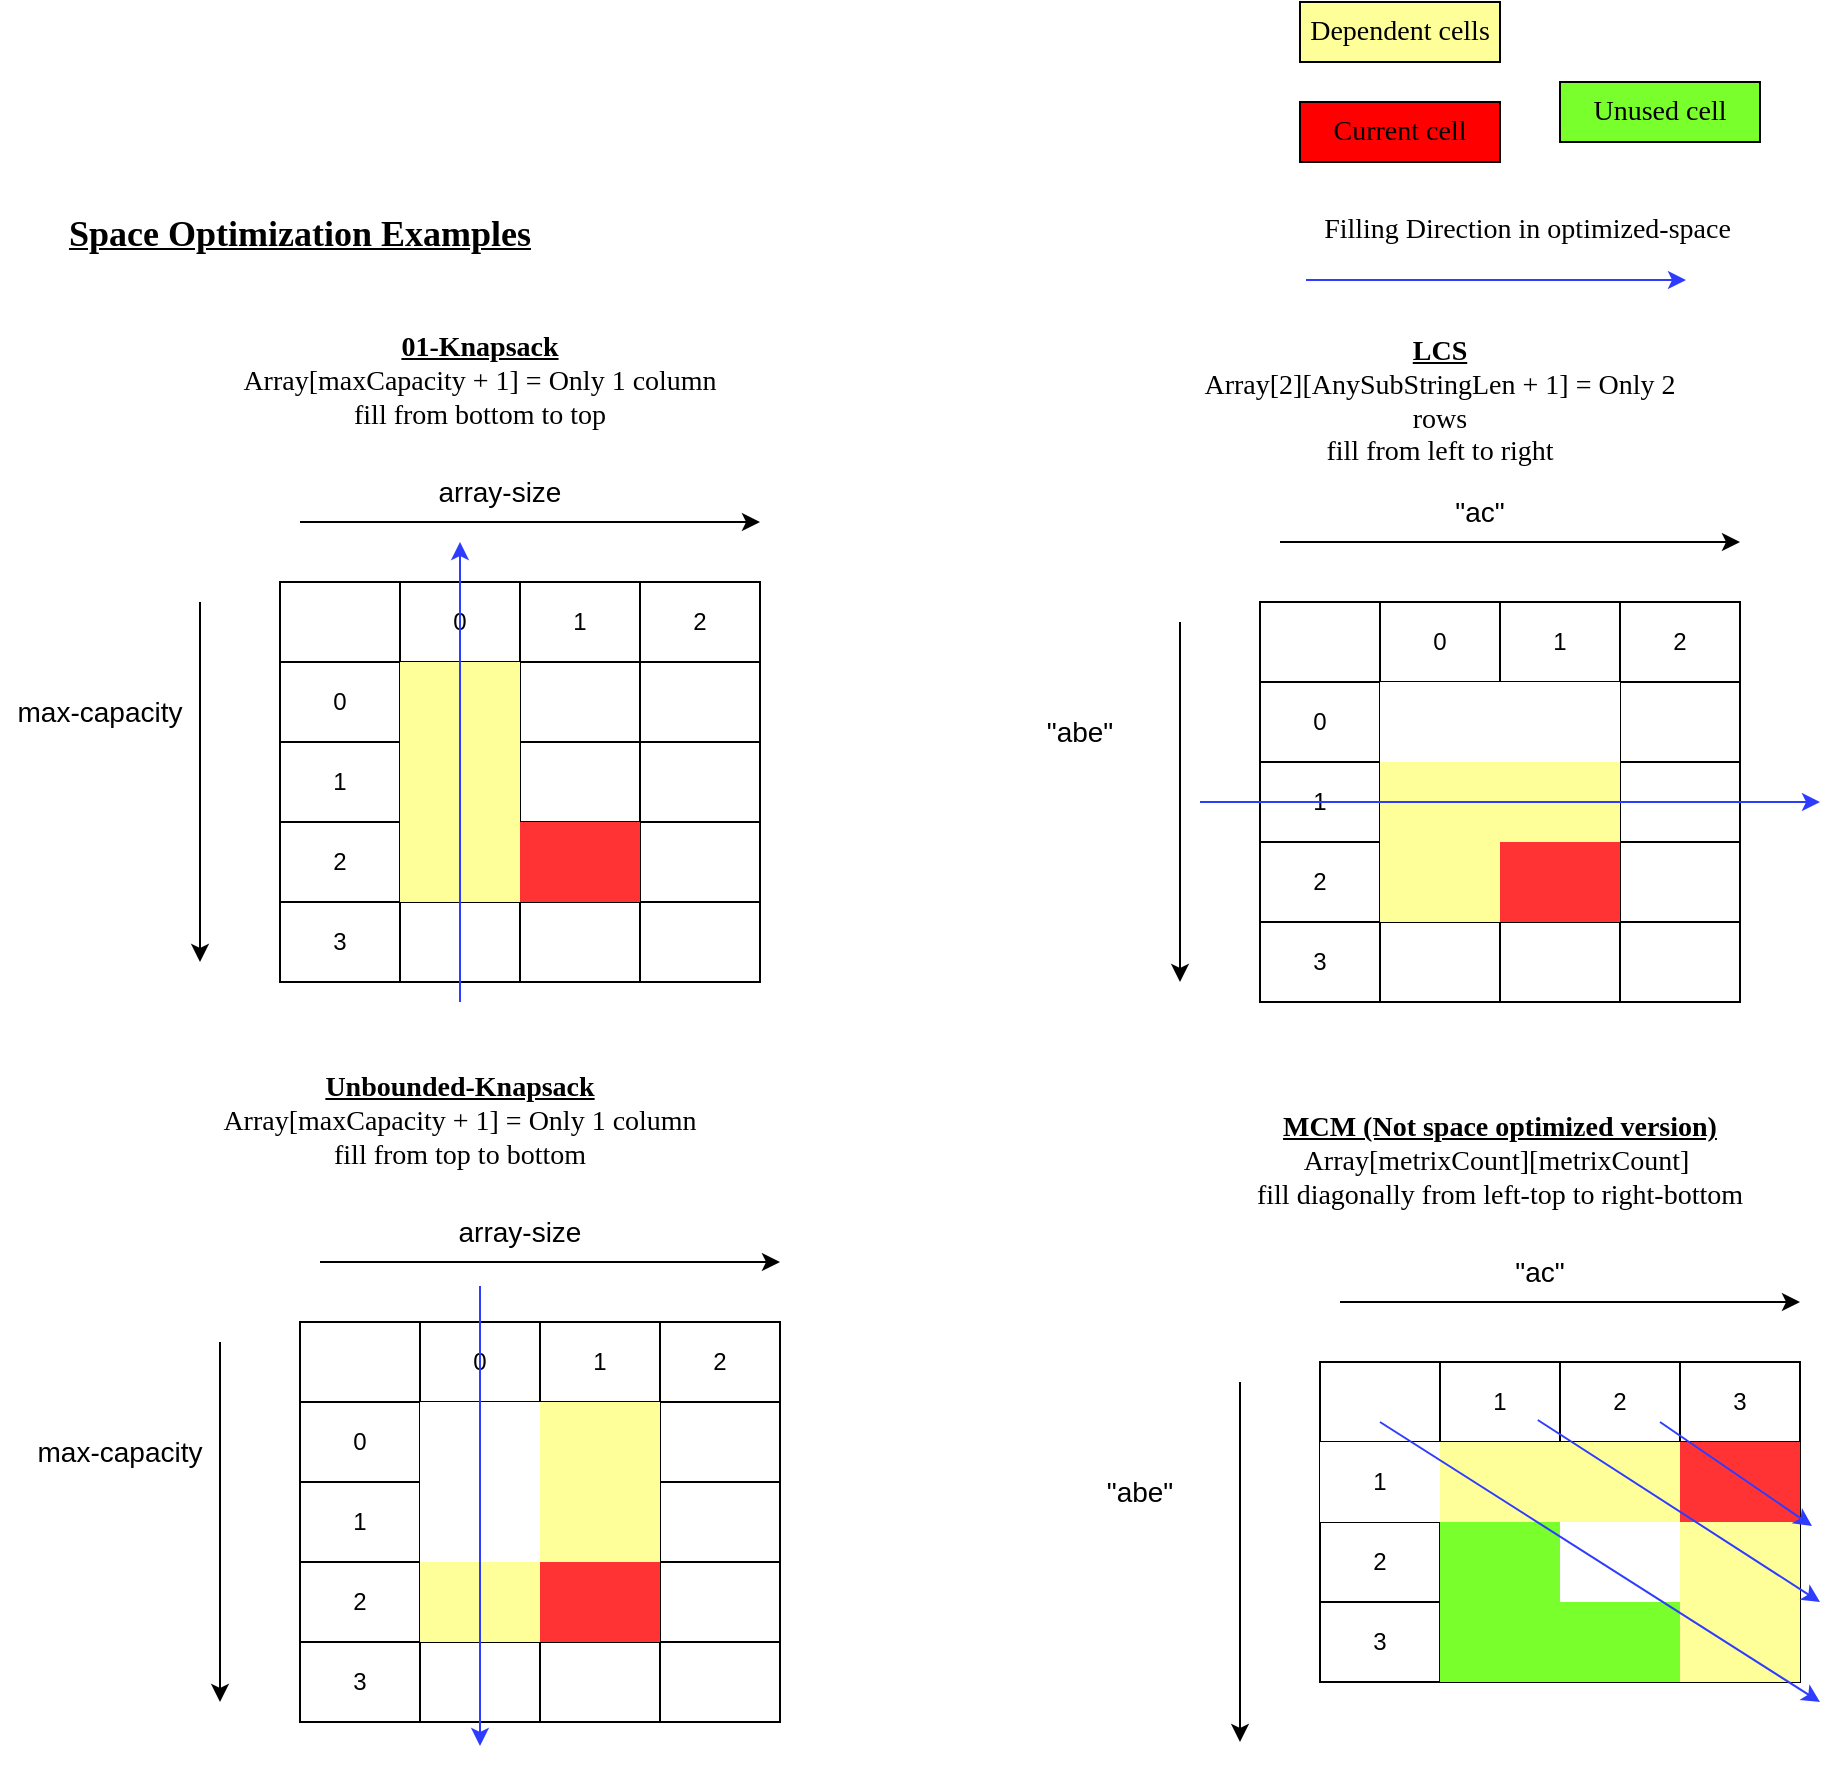 <mxfile version="20.2.7" type="device"><diagram id="mZA6IRbAhoUtHIcAQ96W" name="Page-1"><mxGraphModel dx="1865" dy="1716" grid="1" gridSize="10" guides="1" tooltips="1" connect="1" arrows="1" fold="1" page="1" pageScale="1" pageWidth="827" pageHeight="1169" math="0" shadow="0"><root><mxCell id="0"/><mxCell id="1" parent="0"/><mxCell id="Bcq3GUc6aZ-TP4oI33bh-1" value="" style="shape=table;startSize=0;container=1;collapsible=0;childLayout=tableLayout;" parent="1" vertex="1"><mxGeometry x="80" y="120" width="240" height="200" as="geometry"/></mxCell><mxCell id="Bcq3GUc6aZ-TP4oI33bh-22" value="" style="shape=tableRow;horizontal=0;startSize=0;swimlaneHead=0;swimlaneBody=0;top=0;left=0;bottom=0;right=0;collapsible=0;dropTarget=0;fillColor=none;points=[[0,0.5],[1,0.5]];portConstraint=eastwest;" parent="Bcq3GUc6aZ-TP4oI33bh-1" vertex="1"><mxGeometry width="240" height="40" as="geometry"/></mxCell><mxCell id="Bcq3GUc6aZ-TP4oI33bh-23" value="" style="shape=partialRectangle;html=1;whiteSpace=wrap;connectable=0;overflow=hidden;fillColor=none;top=0;left=0;bottom=0;right=0;pointerEvents=1;" parent="Bcq3GUc6aZ-TP4oI33bh-22" vertex="1"><mxGeometry width="60" height="40" as="geometry"><mxRectangle width="60" height="40" as="alternateBounds"/></mxGeometry></mxCell><mxCell id="Bcq3GUc6aZ-TP4oI33bh-24" value="0" style="shape=partialRectangle;html=1;whiteSpace=wrap;connectable=0;overflow=hidden;fillColor=none;top=0;left=0;bottom=0;right=0;pointerEvents=1;" parent="Bcq3GUc6aZ-TP4oI33bh-22" vertex="1"><mxGeometry x="60" width="60" height="40" as="geometry"><mxRectangle width="60" height="40" as="alternateBounds"/></mxGeometry></mxCell><mxCell id="Bcq3GUc6aZ-TP4oI33bh-25" value="1" style="shape=partialRectangle;html=1;whiteSpace=wrap;connectable=0;overflow=hidden;fillColor=none;top=0;left=0;bottom=0;right=0;pointerEvents=1;" parent="Bcq3GUc6aZ-TP4oI33bh-22" vertex="1"><mxGeometry x="120" width="60" height="40" as="geometry"><mxRectangle width="60" height="40" as="alternateBounds"/></mxGeometry></mxCell><mxCell id="Bcq3GUc6aZ-TP4oI33bh-26" value="2" style="shape=partialRectangle;html=1;whiteSpace=wrap;connectable=0;overflow=hidden;fillColor=none;top=0;left=0;bottom=0;right=0;pointerEvents=1;" parent="Bcq3GUc6aZ-TP4oI33bh-22" vertex="1"><mxGeometry x="180" width="60" height="40" as="geometry"><mxRectangle width="60" height="40" as="alternateBounds"/></mxGeometry></mxCell><mxCell id="Bcq3GUc6aZ-TP4oI33bh-2" value="" style="shape=tableRow;horizontal=0;startSize=0;swimlaneHead=0;swimlaneBody=0;top=0;left=0;bottom=0;right=0;collapsible=0;dropTarget=0;fillColor=none;points=[[0,0.5],[1,0.5]];portConstraint=eastwest;" parent="Bcq3GUc6aZ-TP4oI33bh-1" vertex="1"><mxGeometry y="40" width="240" height="40" as="geometry"/></mxCell><mxCell id="Bcq3GUc6aZ-TP4oI33bh-3" value="0" style="shape=partialRectangle;html=1;whiteSpace=wrap;connectable=0;overflow=hidden;fillColor=none;top=0;left=0;bottom=0;right=0;pointerEvents=1;" parent="Bcq3GUc6aZ-TP4oI33bh-2" vertex="1"><mxGeometry width="60" height="40" as="geometry"><mxRectangle width="60" height="40" as="alternateBounds"/></mxGeometry></mxCell><mxCell id="Bcq3GUc6aZ-TP4oI33bh-4" value="" style="shape=partialRectangle;html=1;whiteSpace=wrap;connectable=0;overflow=hidden;fillColor=#FFFF99;top=0;left=0;bottom=0;right=0;pointerEvents=1;" parent="Bcq3GUc6aZ-TP4oI33bh-2" vertex="1"><mxGeometry x="60" width="60" height="40" as="geometry"><mxRectangle width="60" height="40" as="alternateBounds"/></mxGeometry></mxCell><mxCell id="Bcq3GUc6aZ-TP4oI33bh-5" value="" style="shape=partialRectangle;html=1;whiteSpace=wrap;connectable=0;overflow=hidden;fillColor=none;top=0;left=0;bottom=0;right=0;pointerEvents=1;" parent="Bcq3GUc6aZ-TP4oI33bh-2" vertex="1"><mxGeometry x="120" width="60" height="40" as="geometry"><mxRectangle width="60" height="40" as="alternateBounds"/></mxGeometry></mxCell><mxCell id="Bcq3GUc6aZ-TP4oI33bh-6" value="" style="shape=partialRectangle;html=1;whiteSpace=wrap;connectable=0;overflow=hidden;fillColor=none;top=0;left=0;bottom=0;right=0;pointerEvents=1;" parent="Bcq3GUc6aZ-TP4oI33bh-2" vertex="1"><mxGeometry x="180" width="60" height="40" as="geometry"><mxRectangle width="60" height="40" as="alternateBounds"/></mxGeometry></mxCell><mxCell id="Bcq3GUc6aZ-TP4oI33bh-7" value="" style="shape=tableRow;horizontal=0;startSize=0;swimlaneHead=0;swimlaneBody=0;top=0;left=0;bottom=0;right=0;collapsible=0;dropTarget=0;fillColor=none;points=[[0,0.5],[1,0.5]];portConstraint=eastwest;" parent="Bcq3GUc6aZ-TP4oI33bh-1" vertex="1"><mxGeometry y="80" width="240" height="40" as="geometry"/></mxCell><mxCell id="Bcq3GUc6aZ-TP4oI33bh-8" value="1" style="shape=partialRectangle;html=1;whiteSpace=wrap;connectable=0;overflow=hidden;fillColor=none;top=0;left=0;bottom=0;right=0;pointerEvents=1;" parent="Bcq3GUc6aZ-TP4oI33bh-7" vertex="1"><mxGeometry width="60" height="40" as="geometry"><mxRectangle width="60" height="40" as="alternateBounds"/></mxGeometry></mxCell><mxCell id="Bcq3GUc6aZ-TP4oI33bh-9" value="" style="shape=partialRectangle;html=1;whiteSpace=wrap;connectable=0;overflow=hidden;fillColor=#FFFF99;top=0;left=0;bottom=0;right=0;pointerEvents=1;" parent="Bcq3GUc6aZ-TP4oI33bh-7" vertex="1"><mxGeometry x="60" width="60" height="40" as="geometry"><mxRectangle width="60" height="40" as="alternateBounds"/></mxGeometry></mxCell><mxCell id="Bcq3GUc6aZ-TP4oI33bh-10" value="" style="shape=partialRectangle;html=1;whiteSpace=wrap;connectable=0;overflow=hidden;fillColor=none;top=0;left=0;bottom=0;right=0;pointerEvents=1;" parent="Bcq3GUc6aZ-TP4oI33bh-7" vertex="1"><mxGeometry x="120" width="60" height="40" as="geometry"><mxRectangle width="60" height="40" as="alternateBounds"/></mxGeometry></mxCell><mxCell id="Bcq3GUc6aZ-TP4oI33bh-11" value="" style="shape=partialRectangle;html=1;whiteSpace=wrap;connectable=0;overflow=hidden;fillColor=none;top=0;left=0;bottom=0;right=0;pointerEvents=1;" parent="Bcq3GUc6aZ-TP4oI33bh-7" vertex="1"><mxGeometry x="180" width="60" height="40" as="geometry"><mxRectangle width="60" height="40" as="alternateBounds"/></mxGeometry></mxCell><mxCell id="Bcq3GUc6aZ-TP4oI33bh-12" value="" style="shape=tableRow;horizontal=0;startSize=0;swimlaneHead=0;swimlaneBody=0;top=0;left=0;bottom=0;right=0;collapsible=0;dropTarget=0;fillColor=none;points=[[0,0.5],[1,0.5]];portConstraint=eastwest;strokeColor=#000000;" parent="Bcq3GUc6aZ-TP4oI33bh-1" vertex="1"><mxGeometry y="120" width="240" height="40" as="geometry"/></mxCell><mxCell id="Bcq3GUc6aZ-TP4oI33bh-13" value="2" style="shape=partialRectangle;html=1;whiteSpace=wrap;connectable=0;overflow=hidden;fillColor=none;top=0;left=0;bottom=0;right=0;pointerEvents=1;" parent="Bcq3GUc6aZ-TP4oI33bh-12" vertex="1"><mxGeometry width="60" height="40" as="geometry"><mxRectangle width="60" height="40" as="alternateBounds"/></mxGeometry></mxCell><mxCell id="Bcq3GUc6aZ-TP4oI33bh-14" value="" style="shape=partialRectangle;html=1;whiteSpace=wrap;connectable=0;overflow=hidden;fillColor=#FFFF99;top=0;left=0;bottom=0;right=0;pointerEvents=1;" parent="Bcq3GUc6aZ-TP4oI33bh-12" vertex="1"><mxGeometry x="60" width="60" height="40" as="geometry"><mxRectangle width="60" height="40" as="alternateBounds"/></mxGeometry></mxCell><mxCell id="Bcq3GUc6aZ-TP4oI33bh-15" value="" style="shape=partialRectangle;html=1;whiteSpace=wrap;connectable=0;overflow=hidden;fillColor=#FF3333;top=0;left=0;bottom=0;right=0;pointerEvents=1;" parent="Bcq3GUc6aZ-TP4oI33bh-12" vertex="1"><mxGeometry x="120" width="60" height="40" as="geometry"><mxRectangle width="60" height="40" as="alternateBounds"/></mxGeometry></mxCell><mxCell id="Bcq3GUc6aZ-TP4oI33bh-16" value="" style="shape=partialRectangle;html=1;whiteSpace=wrap;connectable=0;overflow=hidden;fillColor=none;top=0;left=0;bottom=0;right=0;pointerEvents=1;" parent="Bcq3GUc6aZ-TP4oI33bh-12" vertex="1"><mxGeometry x="180" width="60" height="40" as="geometry"><mxRectangle width="60" height="40" as="alternateBounds"/></mxGeometry></mxCell><mxCell id="Bcq3GUc6aZ-TP4oI33bh-17" value="" style="shape=tableRow;horizontal=0;startSize=0;swimlaneHead=0;swimlaneBody=0;top=0;left=0;bottom=0;right=0;collapsible=0;dropTarget=0;fillColor=none;points=[[0,0.5],[1,0.5]];portConstraint=eastwest;" parent="Bcq3GUc6aZ-TP4oI33bh-1" vertex="1"><mxGeometry y="160" width="240" height="40" as="geometry"/></mxCell><mxCell id="Bcq3GUc6aZ-TP4oI33bh-18" value="3" style="shape=partialRectangle;html=1;whiteSpace=wrap;connectable=0;overflow=hidden;fillColor=none;top=0;left=0;bottom=0;right=0;pointerEvents=1;" parent="Bcq3GUc6aZ-TP4oI33bh-17" vertex="1"><mxGeometry width="60" height="40" as="geometry"><mxRectangle width="60" height="40" as="alternateBounds"/></mxGeometry></mxCell><mxCell id="Bcq3GUc6aZ-TP4oI33bh-19" value="" style="shape=partialRectangle;html=1;whiteSpace=wrap;connectable=0;overflow=hidden;fillColor=none;top=0;left=0;bottom=0;right=0;pointerEvents=1;" parent="Bcq3GUc6aZ-TP4oI33bh-17" vertex="1"><mxGeometry x="60" width="60" height="40" as="geometry"><mxRectangle width="60" height="40" as="alternateBounds"/></mxGeometry></mxCell><mxCell id="Bcq3GUc6aZ-TP4oI33bh-20" value="" style="shape=partialRectangle;html=1;whiteSpace=wrap;connectable=0;overflow=hidden;fillColor=none;top=0;left=0;bottom=0;right=0;pointerEvents=1;" parent="Bcq3GUc6aZ-TP4oI33bh-17" vertex="1"><mxGeometry x="120" width="60" height="40" as="geometry"><mxRectangle width="60" height="40" as="alternateBounds"/></mxGeometry></mxCell><mxCell id="Bcq3GUc6aZ-TP4oI33bh-21" value="" style="shape=partialRectangle;html=1;whiteSpace=wrap;connectable=0;overflow=hidden;fillColor=none;top=0;left=0;bottom=0;right=0;pointerEvents=1;" parent="Bcq3GUc6aZ-TP4oI33bh-17" vertex="1"><mxGeometry x="180" width="60" height="40" as="geometry"><mxRectangle width="60" height="40" as="alternateBounds"/></mxGeometry></mxCell><mxCell id="Bcq3GUc6aZ-TP4oI33bh-27" value="" style="endArrow=classic;html=1;rounded=0;" parent="1" edge="1"><mxGeometry width="50" height="50" relative="1" as="geometry"><mxPoint x="40" y="130" as="sourcePoint"/><mxPoint x="40" y="310" as="targetPoint"/></mxGeometry></mxCell><mxCell id="Bcq3GUc6aZ-TP4oI33bh-28" value="" style="endArrow=classic;html=1;rounded=0;" parent="1" edge="1"><mxGeometry width="50" height="50" relative="1" as="geometry"><mxPoint x="90" y="90" as="sourcePoint"/><mxPoint x="320" y="90" as="targetPoint"/></mxGeometry></mxCell><mxCell id="Bcq3GUc6aZ-TP4oI33bh-29" value="&lt;font style=&quot;font-size: 14px;&quot;&gt;array-size&lt;/font&gt;" style="text;html=1;strokeColor=none;fillColor=none;align=center;verticalAlign=middle;whiteSpace=wrap;rounded=0;" parent="1" vertex="1"><mxGeometry x="140" y="60" width="100" height="30" as="geometry"/></mxCell><mxCell id="Bcq3GUc6aZ-TP4oI33bh-30" value="&lt;font style=&quot;font-size: 14px;&quot;&gt;max-capacity&lt;/font&gt;" style="text;html=1;strokeColor=none;fillColor=none;align=center;verticalAlign=middle;whiteSpace=wrap;rounded=0;" parent="1" vertex="1"><mxGeometry x="-60" y="170" width="100" height="30" as="geometry"/></mxCell><mxCell id="Bcq3GUc6aZ-TP4oI33bh-31" value="&lt;b&gt;&lt;u&gt;&lt;font style=&quot;font-size: 18px;&quot;&gt;Space Optimization Examples&lt;br&gt;&lt;/font&gt;&lt;br&gt;&lt;/u&gt;&lt;/b&gt;" style="text;html=1;strokeColor=none;fillColor=none;align=center;verticalAlign=middle;whiteSpace=wrap;rounded=0;fontFamily=Garamond;fontSize=14;" parent="1" vertex="1"><mxGeometry x="-40" y="-60" width="260" height="30" as="geometry"/></mxCell><mxCell id="Bcq3GUc6aZ-TP4oI33bh-32" value="Dependent cells" style="rounded=0;whiteSpace=wrap;html=1;fontFamily=Garamond;fontSize=14;strokeColor=#000000;fillColor=#FFFF99;" parent="1" vertex="1"><mxGeometry x="590" y="-170" width="100" height="30" as="geometry"/></mxCell><mxCell id="Bcq3GUc6aZ-TP4oI33bh-33" value="Current cell" style="rounded=0;whiteSpace=wrap;html=1;fontFamily=Garamond;fontSize=14;strokeColor=#000000;fillColor=#FF0000;" parent="1" vertex="1"><mxGeometry x="590" y="-120" width="100" height="30" as="geometry"/></mxCell><mxCell id="Bcq3GUc6aZ-TP4oI33bh-34" value="&lt;b style=&quot;text-decoration-line: underline;&quot;&gt;01-Knapsack&lt;/b&gt;&lt;br&gt;Array[maxCapacity&amp;nbsp;+ 1] = Only 1 column&lt;br&gt;fill from bottom to top" style="text;html=1;strokeColor=none;fillColor=none;align=center;verticalAlign=middle;whiteSpace=wrap;rounded=0;fontFamily=Garamond;fontSize=14;" parent="1" vertex="1"><mxGeometry x="50" y="-10" width="260" height="60" as="geometry"/></mxCell><mxCell id="Bcq3GUc6aZ-TP4oI33bh-35" value="" style="endArrow=classic;html=1;rounded=0;fontFamily=Garamond;fontSize=14;fillColor=#1003FF;strokeColor=#2E3CFF;" parent="1" edge="1"><mxGeometry width="50" height="50" relative="1" as="geometry"><mxPoint x="593" y="-31" as="sourcePoint"/><mxPoint x="783" y="-31" as="targetPoint"/></mxGeometry></mxCell><mxCell id="Bcq3GUc6aZ-TP4oI33bh-36" value="Filling Direction in optimized-space&amp;nbsp;" style="text;html=1;align=center;verticalAlign=middle;resizable=0;points=[];autosize=1;strokeColor=none;fillColor=none;fontSize=14;fontFamily=Garamond;" parent="1" vertex="1"><mxGeometry x="595" y="-71" width="220" height="30" as="geometry"/></mxCell><mxCell id="Bcq3GUc6aZ-TP4oI33bh-37" value="" style="endArrow=classic;html=1;rounded=0;fontFamily=Garamond;fontSize=14;fillColor=#1003FF;strokeColor=#2E3CFF;" parent="1" edge="1"><mxGeometry width="50" height="50" relative="1" as="geometry"><mxPoint x="170" y="330" as="sourcePoint"/><mxPoint x="170" y="100" as="targetPoint"/></mxGeometry></mxCell><mxCell id="Bcq3GUc6aZ-TP4oI33bh-38" value="" style="shape=table;startSize=0;container=1;collapsible=0;childLayout=tableLayout;" parent="1" vertex="1"><mxGeometry x="90" y="490" width="240" height="200" as="geometry"/></mxCell><mxCell id="Bcq3GUc6aZ-TP4oI33bh-39" value="" style="shape=tableRow;horizontal=0;startSize=0;swimlaneHead=0;swimlaneBody=0;top=0;left=0;bottom=0;right=0;collapsible=0;dropTarget=0;fillColor=none;points=[[0,0.5],[1,0.5]];portConstraint=eastwest;" parent="Bcq3GUc6aZ-TP4oI33bh-38" vertex="1"><mxGeometry width="240" height="40" as="geometry"/></mxCell><mxCell id="Bcq3GUc6aZ-TP4oI33bh-40" value="" style="shape=partialRectangle;html=1;whiteSpace=wrap;connectable=0;overflow=hidden;fillColor=none;top=0;left=0;bottom=0;right=0;pointerEvents=1;" parent="Bcq3GUc6aZ-TP4oI33bh-39" vertex="1"><mxGeometry width="60" height="40" as="geometry"><mxRectangle width="60" height="40" as="alternateBounds"/></mxGeometry></mxCell><mxCell id="Bcq3GUc6aZ-TP4oI33bh-41" value="0" style="shape=partialRectangle;html=1;whiteSpace=wrap;connectable=0;overflow=hidden;fillColor=none;top=0;left=0;bottom=0;right=0;pointerEvents=1;" parent="Bcq3GUc6aZ-TP4oI33bh-39" vertex="1"><mxGeometry x="60" width="60" height="40" as="geometry"><mxRectangle width="60" height="40" as="alternateBounds"/></mxGeometry></mxCell><mxCell id="Bcq3GUc6aZ-TP4oI33bh-42" value="1" style="shape=partialRectangle;html=1;whiteSpace=wrap;connectable=0;overflow=hidden;fillColor=none;top=0;left=0;bottom=0;right=0;pointerEvents=1;" parent="Bcq3GUc6aZ-TP4oI33bh-39" vertex="1"><mxGeometry x="120" width="60" height="40" as="geometry"><mxRectangle width="60" height="40" as="alternateBounds"/></mxGeometry></mxCell><mxCell id="Bcq3GUc6aZ-TP4oI33bh-43" value="2" style="shape=partialRectangle;html=1;whiteSpace=wrap;connectable=0;overflow=hidden;fillColor=none;top=0;left=0;bottom=0;right=0;pointerEvents=1;" parent="Bcq3GUc6aZ-TP4oI33bh-39" vertex="1"><mxGeometry x="180" width="60" height="40" as="geometry"><mxRectangle width="60" height="40" as="alternateBounds"/></mxGeometry></mxCell><mxCell id="Bcq3GUc6aZ-TP4oI33bh-44" value="" style="shape=tableRow;horizontal=0;startSize=0;swimlaneHead=0;swimlaneBody=0;top=0;left=0;bottom=0;right=0;collapsible=0;dropTarget=0;fillColor=none;points=[[0,0.5],[1,0.5]];portConstraint=eastwest;" parent="Bcq3GUc6aZ-TP4oI33bh-38" vertex="1"><mxGeometry y="40" width="240" height="40" as="geometry"/></mxCell><mxCell id="Bcq3GUc6aZ-TP4oI33bh-45" value="0" style="shape=partialRectangle;html=1;whiteSpace=wrap;connectable=0;overflow=hidden;fillColor=none;top=0;left=0;bottom=0;right=0;pointerEvents=1;" parent="Bcq3GUc6aZ-TP4oI33bh-44" vertex="1"><mxGeometry width="60" height="40" as="geometry"><mxRectangle width="60" height="40" as="alternateBounds"/></mxGeometry></mxCell><mxCell id="Bcq3GUc6aZ-TP4oI33bh-46" value="" style="shape=partialRectangle;html=1;whiteSpace=wrap;connectable=0;overflow=hidden;fillColor=#FFFFFF;top=0;left=0;bottom=0;right=0;pointerEvents=1;" parent="Bcq3GUc6aZ-TP4oI33bh-44" vertex="1"><mxGeometry x="60" width="60" height="40" as="geometry"><mxRectangle width="60" height="40" as="alternateBounds"/></mxGeometry></mxCell><mxCell id="Bcq3GUc6aZ-TP4oI33bh-47" value="" style="shape=partialRectangle;html=1;whiteSpace=wrap;connectable=0;overflow=hidden;fillColor=#FFFF99;top=0;left=0;bottom=0;right=0;pointerEvents=1;" parent="Bcq3GUc6aZ-TP4oI33bh-44" vertex="1"><mxGeometry x="120" width="60" height="40" as="geometry"><mxRectangle width="60" height="40" as="alternateBounds"/></mxGeometry></mxCell><mxCell id="Bcq3GUc6aZ-TP4oI33bh-48" value="" style="shape=partialRectangle;html=1;whiteSpace=wrap;connectable=0;overflow=hidden;fillColor=none;top=0;left=0;bottom=0;right=0;pointerEvents=1;" parent="Bcq3GUc6aZ-TP4oI33bh-44" vertex="1"><mxGeometry x="180" width="60" height="40" as="geometry"><mxRectangle width="60" height="40" as="alternateBounds"/></mxGeometry></mxCell><mxCell id="Bcq3GUc6aZ-TP4oI33bh-49" value="" style="shape=tableRow;horizontal=0;startSize=0;swimlaneHead=0;swimlaneBody=0;top=0;left=0;bottom=0;right=0;collapsible=0;dropTarget=0;fillColor=none;points=[[0,0.5],[1,0.5]];portConstraint=eastwest;" parent="Bcq3GUc6aZ-TP4oI33bh-38" vertex="1"><mxGeometry y="80" width="240" height="40" as="geometry"/></mxCell><mxCell id="Bcq3GUc6aZ-TP4oI33bh-50" value="1" style="shape=partialRectangle;html=1;whiteSpace=wrap;connectable=0;overflow=hidden;fillColor=none;top=0;left=0;bottom=0;right=0;pointerEvents=1;" parent="Bcq3GUc6aZ-TP4oI33bh-49" vertex="1"><mxGeometry width="60" height="40" as="geometry"><mxRectangle width="60" height="40" as="alternateBounds"/></mxGeometry></mxCell><mxCell id="Bcq3GUc6aZ-TP4oI33bh-51" value="" style="shape=partialRectangle;html=1;whiteSpace=wrap;connectable=0;overflow=hidden;fillColor=#FFFFFF;top=0;left=0;bottom=0;right=0;pointerEvents=1;" parent="Bcq3GUc6aZ-TP4oI33bh-49" vertex="1"><mxGeometry x="60" width="60" height="40" as="geometry"><mxRectangle width="60" height="40" as="alternateBounds"/></mxGeometry></mxCell><mxCell id="Bcq3GUc6aZ-TP4oI33bh-52" value="" style="shape=partialRectangle;html=1;whiteSpace=wrap;connectable=0;overflow=hidden;fillColor=#FFFF99;top=0;left=0;bottom=0;right=0;pointerEvents=1;" parent="Bcq3GUc6aZ-TP4oI33bh-49" vertex="1"><mxGeometry x="120" width="60" height="40" as="geometry"><mxRectangle width="60" height="40" as="alternateBounds"/></mxGeometry></mxCell><mxCell id="Bcq3GUc6aZ-TP4oI33bh-53" value="" style="shape=partialRectangle;html=1;whiteSpace=wrap;connectable=0;overflow=hidden;fillColor=none;top=0;left=0;bottom=0;right=0;pointerEvents=1;" parent="Bcq3GUc6aZ-TP4oI33bh-49" vertex="1"><mxGeometry x="180" width="60" height="40" as="geometry"><mxRectangle width="60" height="40" as="alternateBounds"/></mxGeometry></mxCell><mxCell id="Bcq3GUc6aZ-TP4oI33bh-54" value="" style="shape=tableRow;horizontal=0;startSize=0;swimlaneHead=0;swimlaneBody=0;top=0;left=0;bottom=0;right=0;collapsible=0;dropTarget=0;fillColor=none;points=[[0,0.5],[1,0.5]];portConstraint=eastwest;strokeColor=#000000;" parent="Bcq3GUc6aZ-TP4oI33bh-38" vertex="1"><mxGeometry y="120" width="240" height="40" as="geometry"/></mxCell><mxCell id="Bcq3GUc6aZ-TP4oI33bh-55" value="2" style="shape=partialRectangle;html=1;whiteSpace=wrap;connectable=0;overflow=hidden;fillColor=none;top=0;left=0;bottom=0;right=0;pointerEvents=1;" parent="Bcq3GUc6aZ-TP4oI33bh-54" vertex="1"><mxGeometry width="60" height="40" as="geometry"><mxRectangle width="60" height="40" as="alternateBounds"/></mxGeometry></mxCell><mxCell id="Bcq3GUc6aZ-TP4oI33bh-56" value="" style="shape=partialRectangle;html=1;whiteSpace=wrap;connectable=0;overflow=hidden;fillColor=#FFFF99;top=0;left=0;bottom=0;right=0;pointerEvents=1;" parent="Bcq3GUc6aZ-TP4oI33bh-54" vertex="1"><mxGeometry x="60" width="60" height="40" as="geometry"><mxRectangle width="60" height="40" as="alternateBounds"/></mxGeometry></mxCell><mxCell id="Bcq3GUc6aZ-TP4oI33bh-57" value="" style="shape=partialRectangle;html=1;whiteSpace=wrap;connectable=0;overflow=hidden;fillColor=#FF3333;top=0;left=0;bottom=0;right=0;pointerEvents=1;" parent="Bcq3GUc6aZ-TP4oI33bh-54" vertex="1"><mxGeometry x="120" width="60" height="40" as="geometry"><mxRectangle width="60" height="40" as="alternateBounds"/></mxGeometry></mxCell><mxCell id="Bcq3GUc6aZ-TP4oI33bh-58" value="" style="shape=partialRectangle;html=1;whiteSpace=wrap;connectable=0;overflow=hidden;fillColor=none;top=0;left=0;bottom=0;right=0;pointerEvents=1;" parent="Bcq3GUc6aZ-TP4oI33bh-54" vertex="1"><mxGeometry x="180" width="60" height="40" as="geometry"><mxRectangle width="60" height="40" as="alternateBounds"/></mxGeometry></mxCell><mxCell id="Bcq3GUc6aZ-TP4oI33bh-59" value="" style="shape=tableRow;horizontal=0;startSize=0;swimlaneHead=0;swimlaneBody=0;top=0;left=0;bottom=0;right=0;collapsible=0;dropTarget=0;fillColor=none;points=[[0,0.5],[1,0.5]];portConstraint=eastwest;" parent="Bcq3GUc6aZ-TP4oI33bh-38" vertex="1"><mxGeometry y="160" width="240" height="40" as="geometry"/></mxCell><mxCell id="Bcq3GUc6aZ-TP4oI33bh-60" value="3" style="shape=partialRectangle;html=1;whiteSpace=wrap;connectable=0;overflow=hidden;fillColor=none;top=0;left=0;bottom=0;right=0;pointerEvents=1;" parent="Bcq3GUc6aZ-TP4oI33bh-59" vertex="1"><mxGeometry width="60" height="40" as="geometry"><mxRectangle width="60" height="40" as="alternateBounds"/></mxGeometry></mxCell><mxCell id="Bcq3GUc6aZ-TP4oI33bh-61" value="" style="shape=partialRectangle;html=1;whiteSpace=wrap;connectable=0;overflow=hidden;fillColor=none;top=0;left=0;bottom=0;right=0;pointerEvents=1;" parent="Bcq3GUc6aZ-TP4oI33bh-59" vertex="1"><mxGeometry x="60" width="60" height="40" as="geometry"><mxRectangle width="60" height="40" as="alternateBounds"/></mxGeometry></mxCell><mxCell id="Bcq3GUc6aZ-TP4oI33bh-62" value="" style="shape=partialRectangle;html=1;whiteSpace=wrap;connectable=0;overflow=hidden;fillColor=none;top=0;left=0;bottom=0;right=0;pointerEvents=1;" parent="Bcq3GUc6aZ-TP4oI33bh-59" vertex="1"><mxGeometry x="120" width="60" height="40" as="geometry"><mxRectangle width="60" height="40" as="alternateBounds"/></mxGeometry></mxCell><mxCell id="Bcq3GUc6aZ-TP4oI33bh-63" value="" style="shape=partialRectangle;html=1;whiteSpace=wrap;connectable=0;overflow=hidden;fillColor=none;top=0;left=0;bottom=0;right=0;pointerEvents=1;" parent="Bcq3GUc6aZ-TP4oI33bh-59" vertex="1"><mxGeometry x="180" width="60" height="40" as="geometry"><mxRectangle width="60" height="40" as="alternateBounds"/></mxGeometry></mxCell><mxCell id="Bcq3GUc6aZ-TP4oI33bh-64" value="" style="endArrow=classic;html=1;rounded=0;" parent="1" edge="1"><mxGeometry width="50" height="50" relative="1" as="geometry"><mxPoint x="50" y="500" as="sourcePoint"/><mxPoint x="50" y="680" as="targetPoint"/></mxGeometry></mxCell><mxCell id="Bcq3GUc6aZ-TP4oI33bh-65" value="" style="endArrow=classic;html=1;rounded=0;" parent="1" edge="1"><mxGeometry width="50" height="50" relative="1" as="geometry"><mxPoint x="100" y="460" as="sourcePoint"/><mxPoint x="330" y="460" as="targetPoint"/></mxGeometry></mxCell><mxCell id="Bcq3GUc6aZ-TP4oI33bh-66" value="&lt;font style=&quot;font-size: 14px;&quot;&gt;array-size&lt;/font&gt;" style="text;html=1;strokeColor=none;fillColor=none;align=center;verticalAlign=middle;whiteSpace=wrap;rounded=0;" parent="1" vertex="1"><mxGeometry x="150" y="430" width="100" height="30" as="geometry"/></mxCell><mxCell id="Bcq3GUc6aZ-TP4oI33bh-67" value="&lt;font style=&quot;font-size: 14px;&quot;&gt;max-capacity&lt;/font&gt;" style="text;html=1;strokeColor=none;fillColor=none;align=center;verticalAlign=middle;whiteSpace=wrap;rounded=0;" parent="1" vertex="1"><mxGeometry x="-50" y="540" width="100" height="30" as="geometry"/></mxCell><mxCell id="Bcq3GUc6aZ-TP4oI33bh-68" value="&lt;b style=&quot;text-decoration-line: underline;&quot;&gt;Unbounded-Knapsack&lt;/b&gt;&lt;br&gt;Array[maxCapacity&amp;nbsp;+ 1] = Only 1 column&lt;br&gt;fill from top to bottom" style="text;html=1;strokeColor=none;fillColor=none;align=center;verticalAlign=middle;whiteSpace=wrap;rounded=0;fontFamily=Garamond;fontSize=14;" parent="1" vertex="1"><mxGeometry x="40" y="360" width="260" height="60" as="geometry"/></mxCell><mxCell id="Bcq3GUc6aZ-TP4oI33bh-69" value="" style="endArrow=classic;html=1;rounded=0;fontFamily=Garamond;fontSize=14;fillColor=#1003FF;strokeColor=#2E3CFF;" parent="1" edge="1"><mxGeometry width="50" height="50" relative="1" as="geometry"><mxPoint x="180" y="472" as="sourcePoint"/><mxPoint x="180" y="702" as="targetPoint"/></mxGeometry></mxCell><mxCell id="eMwWdETWBn8oYECc5cUK-3" value="" style="shape=table;startSize=0;container=1;collapsible=0;childLayout=tableLayout;" parent="1" vertex="1"><mxGeometry x="570" y="130" width="240" height="200" as="geometry"/></mxCell><mxCell id="eMwWdETWBn8oYECc5cUK-4" value="" style="shape=tableRow;horizontal=0;startSize=0;swimlaneHead=0;swimlaneBody=0;top=0;left=0;bottom=0;right=0;collapsible=0;dropTarget=0;fillColor=none;points=[[0,0.5],[1,0.5]];portConstraint=eastwest;" parent="eMwWdETWBn8oYECc5cUK-3" vertex="1"><mxGeometry width="240" height="40" as="geometry"/></mxCell><mxCell id="eMwWdETWBn8oYECc5cUK-5" value="" style="shape=partialRectangle;html=1;whiteSpace=wrap;connectable=0;overflow=hidden;fillColor=none;top=0;left=0;bottom=0;right=0;pointerEvents=1;" parent="eMwWdETWBn8oYECc5cUK-4" vertex="1"><mxGeometry width="60" height="40" as="geometry"><mxRectangle width="60" height="40" as="alternateBounds"/></mxGeometry></mxCell><mxCell id="eMwWdETWBn8oYECc5cUK-6" value="0" style="shape=partialRectangle;html=1;whiteSpace=wrap;connectable=0;overflow=hidden;fillColor=none;top=0;left=0;bottom=0;right=0;pointerEvents=1;" parent="eMwWdETWBn8oYECc5cUK-4" vertex="1"><mxGeometry x="60" width="60" height="40" as="geometry"><mxRectangle width="60" height="40" as="alternateBounds"/></mxGeometry></mxCell><mxCell id="eMwWdETWBn8oYECc5cUK-7" value="1" style="shape=partialRectangle;html=1;whiteSpace=wrap;connectable=0;overflow=hidden;fillColor=none;top=0;left=0;bottom=0;right=0;pointerEvents=1;" parent="eMwWdETWBn8oYECc5cUK-4" vertex="1"><mxGeometry x="120" width="60" height="40" as="geometry"><mxRectangle width="60" height="40" as="alternateBounds"/></mxGeometry></mxCell><mxCell id="eMwWdETWBn8oYECc5cUK-8" value="2" style="shape=partialRectangle;html=1;whiteSpace=wrap;connectable=0;overflow=hidden;fillColor=none;top=0;left=0;bottom=0;right=0;pointerEvents=1;" parent="eMwWdETWBn8oYECc5cUK-4" vertex="1"><mxGeometry x="180" width="60" height="40" as="geometry"><mxRectangle width="60" height="40" as="alternateBounds"/></mxGeometry></mxCell><mxCell id="eMwWdETWBn8oYECc5cUK-9" value="" style="shape=tableRow;horizontal=0;startSize=0;swimlaneHead=0;swimlaneBody=0;top=0;left=0;bottom=0;right=0;collapsible=0;dropTarget=0;fillColor=none;points=[[0,0.5],[1,0.5]];portConstraint=eastwest;" parent="eMwWdETWBn8oYECc5cUK-3" vertex="1"><mxGeometry y="40" width="240" height="40" as="geometry"/></mxCell><mxCell id="eMwWdETWBn8oYECc5cUK-10" value="0" style="shape=partialRectangle;html=1;whiteSpace=wrap;connectable=0;overflow=hidden;fillColor=none;top=0;left=0;bottom=0;right=0;pointerEvents=1;" parent="eMwWdETWBn8oYECc5cUK-9" vertex="1"><mxGeometry width="60" height="40" as="geometry"><mxRectangle width="60" height="40" as="alternateBounds"/></mxGeometry></mxCell><mxCell id="eMwWdETWBn8oYECc5cUK-11" value="" style="shape=partialRectangle;html=1;whiteSpace=wrap;connectable=0;overflow=hidden;fillColor=#FFFFFF;top=0;left=0;bottom=0;right=0;pointerEvents=1;" parent="eMwWdETWBn8oYECc5cUK-9" vertex="1"><mxGeometry x="60" width="60" height="40" as="geometry"><mxRectangle width="60" height="40" as="alternateBounds"/></mxGeometry></mxCell><mxCell id="eMwWdETWBn8oYECc5cUK-12" value="" style="shape=partialRectangle;html=1;whiteSpace=wrap;connectable=0;overflow=hidden;fillColor=#FFFFFF;top=0;left=0;bottom=0;right=0;pointerEvents=1;" parent="eMwWdETWBn8oYECc5cUK-9" vertex="1"><mxGeometry x="120" width="60" height="40" as="geometry"><mxRectangle width="60" height="40" as="alternateBounds"/></mxGeometry></mxCell><mxCell id="eMwWdETWBn8oYECc5cUK-13" value="" style="shape=partialRectangle;html=1;whiteSpace=wrap;connectable=0;overflow=hidden;fillColor=none;top=0;left=0;bottom=0;right=0;pointerEvents=1;" parent="eMwWdETWBn8oYECc5cUK-9" vertex="1"><mxGeometry x="180" width="60" height="40" as="geometry"><mxRectangle width="60" height="40" as="alternateBounds"/></mxGeometry></mxCell><mxCell id="eMwWdETWBn8oYECc5cUK-14" value="" style="shape=tableRow;horizontal=0;startSize=0;swimlaneHead=0;swimlaneBody=0;top=0;left=0;bottom=0;right=0;collapsible=0;dropTarget=0;fillColor=none;points=[[0,0.5],[1,0.5]];portConstraint=eastwest;" parent="eMwWdETWBn8oYECc5cUK-3" vertex="1"><mxGeometry y="80" width="240" height="40" as="geometry"/></mxCell><mxCell id="eMwWdETWBn8oYECc5cUK-15" value="1" style="shape=partialRectangle;html=1;whiteSpace=wrap;connectable=0;overflow=hidden;fillColor=none;top=0;left=0;bottom=0;right=0;pointerEvents=1;" parent="eMwWdETWBn8oYECc5cUK-14" vertex="1"><mxGeometry width="60" height="40" as="geometry"><mxRectangle width="60" height="40" as="alternateBounds"/></mxGeometry></mxCell><mxCell id="eMwWdETWBn8oYECc5cUK-16" value="" style="shape=partialRectangle;html=1;whiteSpace=wrap;connectable=0;overflow=hidden;fillColor=#FFFF99;top=0;left=0;bottom=0;right=0;pointerEvents=1;" parent="eMwWdETWBn8oYECc5cUK-14" vertex="1"><mxGeometry x="60" width="60" height="40" as="geometry"><mxRectangle width="60" height="40" as="alternateBounds"/></mxGeometry></mxCell><mxCell id="eMwWdETWBn8oYECc5cUK-17" value="" style="shape=partialRectangle;html=1;whiteSpace=wrap;connectable=0;overflow=hidden;fillColor=#FFFF99;top=0;left=0;bottom=0;right=0;pointerEvents=1;" parent="eMwWdETWBn8oYECc5cUK-14" vertex="1"><mxGeometry x="120" width="60" height="40" as="geometry"><mxRectangle width="60" height="40" as="alternateBounds"/></mxGeometry></mxCell><mxCell id="eMwWdETWBn8oYECc5cUK-18" value="" style="shape=partialRectangle;html=1;whiteSpace=wrap;connectable=0;overflow=hidden;fillColor=none;top=0;left=0;bottom=0;right=0;pointerEvents=1;" parent="eMwWdETWBn8oYECc5cUK-14" vertex="1"><mxGeometry x="180" width="60" height="40" as="geometry"><mxRectangle width="60" height="40" as="alternateBounds"/></mxGeometry></mxCell><mxCell id="eMwWdETWBn8oYECc5cUK-19" value="" style="shape=tableRow;horizontal=0;startSize=0;swimlaneHead=0;swimlaneBody=0;top=0;left=0;bottom=0;right=0;collapsible=0;dropTarget=0;fillColor=none;points=[[0,0.5],[1,0.5]];portConstraint=eastwest;strokeColor=#000000;" parent="eMwWdETWBn8oYECc5cUK-3" vertex="1"><mxGeometry y="120" width="240" height="40" as="geometry"/></mxCell><mxCell id="eMwWdETWBn8oYECc5cUK-20" value="2" style="shape=partialRectangle;html=1;whiteSpace=wrap;connectable=0;overflow=hidden;fillColor=none;top=0;left=0;bottom=0;right=0;pointerEvents=1;" parent="eMwWdETWBn8oYECc5cUK-19" vertex="1"><mxGeometry width="60" height="40" as="geometry"><mxRectangle width="60" height="40" as="alternateBounds"/></mxGeometry></mxCell><mxCell id="eMwWdETWBn8oYECc5cUK-21" value="" style="shape=partialRectangle;html=1;whiteSpace=wrap;connectable=0;overflow=hidden;fillColor=#FFFF99;top=0;left=0;bottom=0;right=0;pointerEvents=1;" parent="eMwWdETWBn8oYECc5cUK-19" vertex="1"><mxGeometry x="60" width="60" height="40" as="geometry"><mxRectangle width="60" height="40" as="alternateBounds"/></mxGeometry></mxCell><mxCell id="eMwWdETWBn8oYECc5cUK-22" value="" style="shape=partialRectangle;html=1;whiteSpace=wrap;connectable=0;overflow=hidden;fillColor=#FF3333;top=0;left=0;bottom=0;right=0;pointerEvents=1;" parent="eMwWdETWBn8oYECc5cUK-19" vertex="1"><mxGeometry x="120" width="60" height="40" as="geometry"><mxRectangle width="60" height="40" as="alternateBounds"/></mxGeometry></mxCell><mxCell id="eMwWdETWBn8oYECc5cUK-23" value="" style="shape=partialRectangle;html=1;whiteSpace=wrap;connectable=0;overflow=hidden;fillColor=none;top=0;left=0;bottom=0;right=0;pointerEvents=1;" parent="eMwWdETWBn8oYECc5cUK-19" vertex="1"><mxGeometry x="180" width="60" height="40" as="geometry"><mxRectangle width="60" height="40" as="alternateBounds"/></mxGeometry></mxCell><mxCell id="eMwWdETWBn8oYECc5cUK-24" value="" style="shape=tableRow;horizontal=0;startSize=0;swimlaneHead=0;swimlaneBody=0;top=0;left=0;bottom=0;right=0;collapsible=0;dropTarget=0;fillColor=none;points=[[0,0.5],[1,0.5]];portConstraint=eastwest;" parent="eMwWdETWBn8oYECc5cUK-3" vertex="1"><mxGeometry y="160" width="240" height="40" as="geometry"/></mxCell><mxCell id="eMwWdETWBn8oYECc5cUK-25" value="3" style="shape=partialRectangle;html=1;whiteSpace=wrap;connectable=0;overflow=hidden;fillColor=none;top=0;left=0;bottom=0;right=0;pointerEvents=1;" parent="eMwWdETWBn8oYECc5cUK-24" vertex="1"><mxGeometry width="60" height="40" as="geometry"><mxRectangle width="60" height="40" as="alternateBounds"/></mxGeometry></mxCell><mxCell id="eMwWdETWBn8oYECc5cUK-26" value="" style="shape=partialRectangle;html=1;whiteSpace=wrap;connectable=0;overflow=hidden;fillColor=none;top=0;left=0;bottom=0;right=0;pointerEvents=1;" parent="eMwWdETWBn8oYECc5cUK-24" vertex="1"><mxGeometry x="60" width="60" height="40" as="geometry"><mxRectangle width="60" height="40" as="alternateBounds"/></mxGeometry></mxCell><mxCell id="eMwWdETWBn8oYECc5cUK-27" value="" style="shape=partialRectangle;html=1;whiteSpace=wrap;connectable=0;overflow=hidden;fillColor=none;top=0;left=0;bottom=0;right=0;pointerEvents=1;" parent="eMwWdETWBn8oYECc5cUK-24" vertex="1"><mxGeometry x="120" width="60" height="40" as="geometry"><mxRectangle width="60" height="40" as="alternateBounds"/></mxGeometry></mxCell><mxCell id="eMwWdETWBn8oYECc5cUK-28" value="" style="shape=partialRectangle;html=1;whiteSpace=wrap;connectable=0;overflow=hidden;fillColor=none;top=0;left=0;bottom=0;right=0;pointerEvents=1;" parent="eMwWdETWBn8oYECc5cUK-24" vertex="1"><mxGeometry x="180" width="60" height="40" as="geometry"><mxRectangle width="60" height="40" as="alternateBounds"/></mxGeometry></mxCell><mxCell id="eMwWdETWBn8oYECc5cUK-29" value="" style="endArrow=classic;html=1;rounded=0;" parent="1" edge="1"><mxGeometry width="50" height="50" relative="1" as="geometry"><mxPoint x="530" y="140" as="sourcePoint"/><mxPoint x="530" y="320" as="targetPoint"/></mxGeometry></mxCell><mxCell id="eMwWdETWBn8oYECc5cUK-30" value="" style="endArrow=classic;html=1;rounded=0;" parent="1" edge="1"><mxGeometry width="50" height="50" relative="1" as="geometry"><mxPoint x="580" y="100" as="sourcePoint"/><mxPoint x="810" y="100" as="targetPoint"/></mxGeometry></mxCell><mxCell id="eMwWdETWBn8oYECc5cUK-31" value="&lt;font style=&quot;font-size: 14px;&quot;&gt;&quot;ac&quot;&lt;/font&gt;" style="text;html=1;strokeColor=none;fillColor=none;align=center;verticalAlign=middle;whiteSpace=wrap;rounded=0;" parent="1" vertex="1"><mxGeometry x="630" y="70" width="100" height="30" as="geometry"/></mxCell><mxCell id="eMwWdETWBn8oYECc5cUK-32" value="&lt;font style=&quot;font-size: 14px;&quot;&gt;&quot;abe&quot;&lt;/font&gt;" style="text;html=1;strokeColor=none;fillColor=none;align=center;verticalAlign=middle;whiteSpace=wrap;rounded=0;" parent="1" vertex="1"><mxGeometry x="430" y="180" width="100" height="30" as="geometry"/></mxCell><mxCell id="eMwWdETWBn8oYECc5cUK-33" value="&lt;b style=&quot;text-decoration-line: underline;&quot;&gt;LCS&lt;/b&gt;&lt;br&gt;Array[2][AnySubStringLen + 1] = Only 2 rows&lt;br&gt;fill from left to right" style="text;html=1;strokeColor=none;fillColor=none;align=center;verticalAlign=middle;whiteSpace=wrap;rounded=0;fontFamily=Garamond;fontSize=14;" parent="1" vertex="1"><mxGeometry x="530" width="260" height="60" as="geometry"/></mxCell><mxCell id="eMwWdETWBn8oYECc5cUK-34" value="" style="endArrow=classic;html=1;rounded=0;fontFamily=Garamond;fontSize=14;fillColor=#1003FF;strokeColor=#2E3CFF;" parent="1" edge="1"><mxGeometry width="50" height="50" relative="1" as="geometry"><mxPoint x="540" y="230" as="sourcePoint"/><mxPoint x="850" y="230" as="targetPoint"/></mxGeometry></mxCell><mxCell id="bjZolcI8f32iVm4WVlN5-31" value="" style="shape=table;startSize=0;container=1;collapsible=0;childLayout=tableLayout;" vertex="1" parent="1"><mxGeometry x="600" y="510" width="240" height="160" as="geometry"/></mxCell><mxCell id="bjZolcI8f32iVm4WVlN5-32" value="" style="shape=tableRow;horizontal=0;startSize=0;swimlaneHead=0;swimlaneBody=0;top=0;left=0;bottom=0;right=0;collapsible=0;dropTarget=0;fillColor=none;points=[[0,0.5],[1,0.5]];portConstraint=eastwest;" vertex="1" parent="bjZolcI8f32iVm4WVlN5-31"><mxGeometry width="240" height="40" as="geometry"/></mxCell><mxCell id="bjZolcI8f32iVm4WVlN5-33" value="" style="shape=partialRectangle;html=1;whiteSpace=wrap;connectable=0;overflow=hidden;fillColor=none;top=0;left=0;bottom=0;right=0;pointerEvents=1;" vertex="1" parent="bjZolcI8f32iVm4WVlN5-32"><mxGeometry width="60" height="40" as="geometry"><mxRectangle width="60" height="40" as="alternateBounds"/></mxGeometry></mxCell><mxCell id="bjZolcI8f32iVm4WVlN5-34" value="1" style="shape=partialRectangle;html=1;whiteSpace=wrap;connectable=0;overflow=hidden;fillColor=none;top=0;left=0;bottom=0;right=0;pointerEvents=1;" vertex="1" parent="bjZolcI8f32iVm4WVlN5-32"><mxGeometry x="60" width="60" height="40" as="geometry"><mxRectangle width="60" height="40" as="alternateBounds"/></mxGeometry></mxCell><mxCell id="bjZolcI8f32iVm4WVlN5-35" value="2" style="shape=partialRectangle;html=1;whiteSpace=wrap;connectable=0;overflow=hidden;fillColor=none;top=0;left=0;bottom=0;right=0;pointerEvents=1;" vertex="1" parent="bjZolcI8f32iVm4WVlN5-32"><mxGeometry x="120" width="60" height="40" as="geometry"><mxRectangle width="60" height="40" as="alternateBounds"/></mxGeometry></mxCell><mxCell id="bjZolcI8f32iVm4WVlN5-36" value="3" style="shape=partialRectangle;html=1;whiteSpace=wrap;connectable=0;overflow=hidden;fillColor=none;top=0;left=0;bottom=0;right=0;pointerEvents=1;" vertex="1" parent="bjZolcI8f32iVm4WVlN5-32"><mxGeometry x="180" width="60" height="40" as="geometry"><mxRectangle width="60" height="40" as="alternateBounds"/></mxGeometry></mxCell><mxCell id="bjZolcI8f32iVm4WVlN5-37" value="" style="shape=tableRow;horizontal=0;startSize=0;swimlaneHead=0;swimlaneBody=0;top=0;left=0;bottom=0;right=0;collapsible=0;dropTarget=0;fillColor=none;points=[[0,0.5],[1,0.5]];portConstraint=eastwest;" vertex="1" parent="bjZolcI8f32iVm4WVlN5-31"><mxGeometry y="40" width="240" height="40" as="geometry"/></mxCell><mxCell id="bjZolcI8f32iVm4WVlN5-38" value="1" style="shape=partialRectangle;html=1;whiteSpace=wrap;connectable=0;overflow=hidden;fillColor=#FFFFFF;top=0;left=0;bottom=0;right=0;pointerEvents=1;" vertex="1" parent="bjZolcI8f32iVm4WVlN5-37"><mxGeometry width="60" height="40" as="geometry"><mxRectangle width="60" height="40" as="alternateBounds"/></mxGeometry></mxCell><mxCell id="bjZolcI8f32iVm4WVlN5-39" value="" style="shape=partialRectangle;html=1;whiteSpace=wrap;connectable=0;overflow=hidden;fillColor=#FFFF99;top=0;left=0;bottom=0;right=0;pointerEvents=1;" vertex="1" parent="bjZolcI8f32iVm4WVlN5-37"><mxGeometry x="60" width="60" height="40" as="geometry"><mxRectangle width="60" height="40" as="alternateBounds"/></mxGeometry></mxCell><mxCell id="bjZolcI8f32iVm4WVlN5-40" value="" style="shape=partialRectangle;html=1;whiteSpace=wrap;connectable=0;overflow=hidden;fillColor=#FFFF99;top=0;left=0;bottom=0;right=0;pointerEvents=1;" vertex="1" parent="bjZolcI8f32iVm4WVlN5-37"><mxGeometry x="120" width="60" height="40" as="geometry"><mxRectangle width="60" height="40" as="alternateBounds"/></mxGeometry></mxCell><mxCell id="bjZolcI8f32iVm4WVlN5-41" value="" style="shape=partialRectangle;html=1;whiteSpace=wrap;connectable=0;overflow=hidden;fillColor=#FF3333;top=0;left=0;bottom=0;right=0;pointerEvents=1;" vertex="1" parent="bjZolcI8f32iVm4WVlN5-37"><mxGeometry x="180" width="60" height="40" as="geometry"><mxRectangle width="60" height="40" as="alternateBounds"/></mxGeometry></mxCell><mxCell id="bjZolcI8f32iVm4WVlN5-42" value="" style="shape=tableRow;horizontal=0;startSize=0;swimlaneHead=0;swimlaneBody=0;top=0;left=0;bottom=0;right=0;collapsible=0;dropTarget=0;fillColor=none;points=[[0,0.5],[1,0.5]];portConstraint=eastwest;" vertex="1" parent="bjZolcI8f32iVm4WVlN5-31"><mxGeometry y="80" width="240" height="40" as="geometry"/></mxCell><mxCell id="bjZolcI8f32iVm4WVlN5-43" value="2" style="shape=partialRectangle;html=1;whiteSpace=wrap;connectable=0;overflow=hidden;fillColor=none;top=0;left=0;bottom=0;right=0;pointerEvents=1;" vertex="1" parent="bjZolcI8f32iVm4WVlN5-42"><mxGeometry width="60" height="40" as="geometry"><mxRectangle width="60" height="40" as="alternateBounds"/></mxGeometry></mxCell><mxCell id="bjZolcI8f32iVm4WVlN5-44" value="" style="shape=partialRectangle;html=1;whiteSpace=wrap;connectable=0;overflow=hidden;fillColor=#79FF2B;top=0;left=0;bottom=0;right=0;pointerEvents=1;" vertex="1" parent="bjZolcI8f32iVm4WVlN5-42"><mxGeometry x="60" width="60" height="40" as="geometry"><mxRectangle width="60" height="40" as="alternateBounds"/></mxGeometry></mxCell><mxCell id="bjZolcI8f32iVm4WVlN5-45" value="" style="shape=partialRectangle;html=1;whiteSpace=wrap;connectable=0;overflow=hidden;fillColor=#FFFFFF;top=0;left=0;bottom=0;right=0;pointerEvents=1;" vertex="1" parent="bjZolcI8f32iVm4WVlN5-42"><mxGeometry x="120" width="60" height="40" as="geometry"><mxRectangle width="60" height="40" as="alternateBounds"/></mxGeometry></mxCell><mxCell id="bjZolcI8f32iVm4WVlN5-46" value="" style="shape=partialRectangle;html=1;whiteSpace=wrap;connectable=0;overflow=hidden;fillColor=#FFFF99;top=0;left=0;bottom=0;right=0;pointerEvents=1;" vertex="1" parent="bjZolcI8f32iVm4WVlN5-42"><mxGeometry x="180" width="60" height="40" as="geometry"><mxRectangle width="60" height="40" as="alternateBounds"/></mxGeometry></mxCell><mxCell id="bjZolcI8f32iVm4WVlN5-47" value="" style="shape=tableRow;horizontal=0;startSize=0;swimlaneHead=0;swimlaneBody=0;top=0;left=0;bottom=0;right=0;collapsible=0;dropTarget=0;fillColor=none;points=[[0,0.5],[1,0.5]];portConstraint=eastwest;strokeColor=#000000;" vertex="1" parent="bjZolcI8f32iVm4WVlN5-31"><mxGeometry y="120" width="240" height="40" as="geometry"/></mxCell><mxCell id="bjZolcI8f32iVm4WVlN5-48" value="3" style="shape=partialRectangle;html=1;whiteSpace=wrap;connectable=0;overflow=hidden;fillColor=none;top=0;left=0;bottom=0;right=0;pointerEvents=1;" vertex="1" parent="bjZolcI8f32iVm4WVlN5-47"><mxGeometry width="60" height="40" as="geometry"><mxRectangle width="60" height="40" as="alternateBounds"/></mxGeometry></mxCell><mxCell id="bjZolcI8f32iVm4WVlN5-49" value="" style="shape=partialRectangle;html=1;whiteSpace=wrap;connectable=0;overflow=hidden;fillColor=#79FF2B;top=0;left=0;bottom=0;right=0;pointerEvents=1;" vertex="1" parent="bjZolcI8f32iVm4WVlN5-47"><mxGeometry x="60" width="60" height="40" as="geometry"><mxRectangle width="60" height="40" as="alternateBounds"/></mxGeometry></mxCell><mxCell id="bjZolcI8f32iVm4WVlN5-50" value="" style="shape=partialRectangle;html=1;whiteSpace=wrap;connectable=0;overflow=hidden;fillColor=#79FF2B;top=0;left=0;bottom=0;right=0;pointerEvents=1;" vertex="1" parent="bjZolcI8f32iVm4WVlN5-47"><mxGeometry x="120" width="60" height="40" as="geometry"><mxRectangle width="60" height="40" as="alternateBounds"/></mxGeometry></mxCell><mxCell id="bjZolcI8f32iVm4WVlN5-51" value="" style="shape=partialRectangle;html=1;whiteSpace=wrap;connectable=0;overflow=hidden;fillColor=#FFFF99;top=0;left=0;bottom=0;right=0;pointerEvents=1;" vertex="1" parent="bjZolcI8f32iVm4WVlN5-47"><mxGeometry x="180" width="60" height="40" as="geometry"><mxRectangle width="60" height="40" as="alternateBounds"/></mxGeometry></mxCell><mxCell id="bjZolcI8f32iVm4WVlN5-57" value="" style="endArrow=classic;html=1;rounded=0;" edge="1" parent="1"><mxGeometry width="50" height="50" relative="1" as="geometry"><mxPoint x="560" y="520" as="sourcePoint"/><mxPoint x="560" y="700" as="targetPoint"/></mxGeometry></mxCell><mxCell id="bjZolcI8f32iVm4WVlN5-58" value="" style="endArrow=classic;html=1;rounded=0;" edge="1" parent="1"><mxGeometry width="50" height="50" relative="1" as="geometry"><mxPoint x="610" y="480" as="sourcePoint"/><mxPoint x="840" y="480" as="targetPoint"/></mxGeometry></mxCell><mxCell id="bjZolcI8f32iVm4WVlN5-59" value="&lt;font style=&quot;font-size: 14px;&quot;&gt;&quot;ac&quot;&lt;/font&gt;" style="text;html=1;strokeColor=none;fillColor=none;align=center;verticalAlign=middle;whiteSpace=wrap;rounded=0;" vertex="1" parent="1"><mxGeometry x="660" y="450" width="100" height="30" as="geometry"/></mxCell><mxCell id="bjZolcI8f32iVm4WVlN5-60" value="&lt;font style=&quot;font-size: 14px;&quot;&gt;&quot;abe&quot;&lt;/font&gt;" style="text;html=1;strokeColor=none;fillColor=none;align=center;verticalAlign=middle;whiteSpace=wrap;rounded=0;" vertex="1" parent="1"><mxGeometry x="460" y="560" width="100" height="30" as="geometry"/></mxCell><mxCell id="bjZolcI8f32iVm4WVlN5-61" value="&lt;b style=&quot;text-decoration-line: underline;&quot;&gt;MCM (Not space optimized version)&lt;/b&gt;&lt;br&gt;Array[metrixCount][metrixCount]&amp;nbsp;&lt;br&gt;fill diagonally from left-top to right-bottom" style="text;html=1;strokeColor=none;fillColor=none;align=center;verticalAlign=middle;whiteSpace=wrap;rounded=0;fontFamily=Garamond;fontSize=14;" vertex="1" parent="1"><mxGeometry x="560" y="380" width="260" height="60" as="geometry"/></mxCell><mxCell id="bjZolcI8f32iVm4WVlN5-62" value="" style="endArrow=classic;html=1;rounded=0;fontFamily=Garamond;fontSize=14;fillColor=#1003FF;strokeColor=#2E3CFF;" edge="1" parent="1"><mxGeometry width="50" height="50" relative="1" as="geometry"><mxPoint x="630" y="540" as="sourcePoint"/><mxPoint x="850" y="680" as="targetPoint"/></mxGeometry></mxCell><mxCell id="bjZolcI8f32iVm4WVlN5-65" value="" style="endArrow=classic;html=1;rounded=0;fontFamily=Garamond;fontSize=14;fillColor=#1003FF;strokeColor=#2E3CFF;" edge="1" parent="1"><mxGeometry width="50" height="50" relative="1" as="geometry"><mxPoint x="708.889" y="539" as="sourcePoint"/><mxPoint x="850" y="630" as="targetPoint"/></mxGeometry></mxCell><mxCell id="bjZolcI8f32iVm4WVlN5-66" value="" style="endArrow=classic;html=1;rounded=0;fontFamily=Garamond;fontSize=14;fillColor=#1003FF;strokeColor=#2E3CFF;" edge="1" parent="1"><mxGeometry width="50" height="50" relative="1" as="geometry"><mxPoint x="770" y="540" as="sourcePoint"/><mxPoint x="846" y="592" as="targetPoint"/></mxGeometry></mxCell><mxCell id="bjZolcI8f32iVm4WVlN5-67" value="Unused cell" style="rounded=0;whiteSpace=wrap;html=1;fontFamily=Garamond;fontSize=14;strokeColor=#000000;fillColor=#79FF2B;" vertex="1" parent="1"><mxGeometry x="720" y="-130" width="100" height="30" as="geometry"/></mxCell></root></mxGraphModel></diagram></mxfile>